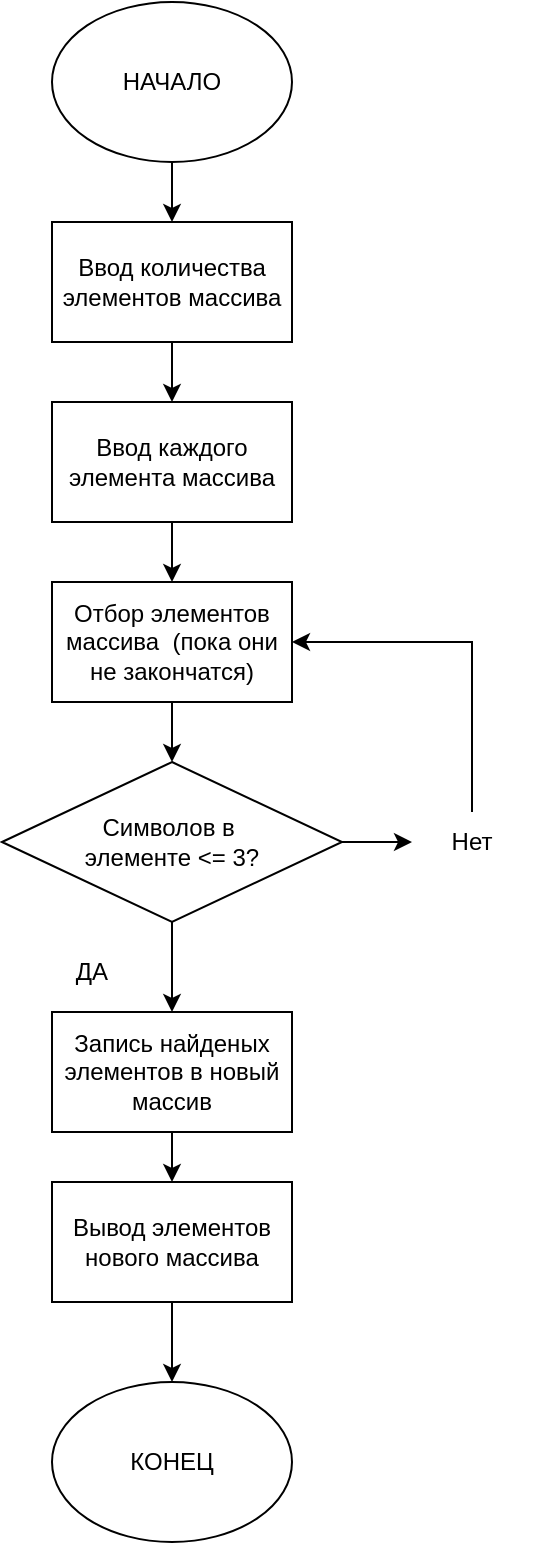 <mxfile version="24.4.4" type="device">
  <diagram name="Страница — 1" id="XxLcTnm2kM4ynDDy2we7">
    <mxGraphModel dx="794" dy="506" grid="1" gridSize="10" guides="1" tooltips="1" connect="1" arrows="1" fold="1" page="1" pageScale="1" pageWidth="827" pageHeight="1169" math="0" shadow="0">
      <root>
        <mxCell id="0" />
        <mxCell id="1" parent="0" />
        <mxCell id="5CeQ80T3jI2YO-5hZ4ZH-13" value="" style="edgeStyle=orthogonalEdgeStyle;rounded=0;orthogonalLoop=1;jettySize=auto;html=1;" parent="1" source="5CeQ80T3jI2YO-5hZ4ZH-1" target="5CeQ80T3jI2YO-5hZ4ZH-3" edge="1">
          <mxGeometry relative="1" as="geometry" />
        </mxCell>
        <mxCell id="5CeQ80T3jI2YO-5hZ4ZH-1" value="НАЧАЛО" style="ellipse;whiteSpace=wrap;html=1;" parent="1" vertex="1">
          <mxGeometry x="330" y="20" width="120" height="80" as="geometry" />
        </mxCell>
        <mxCell id="5CeQ80T3jI2YO-5hZ4ZH-14" value="" style="edgeStyle=orthogonalEdgeStyle;rounded=0;orthogonalLoop=1;jettySize=auto;html=1;" parent="1" source="5CeQ80T3jI2YO-5hZ4ZH-3" target="5CeQ80T3jI2YO-5hZ4ZH-4" edge="1">
          <mxGeometry relative="1" as="geometry" />
        </mxCell>
        <mxCell id="5CeQ80T3jI2YO-5hZ4ZH-3" value="Ввод количества элементов массива" style="rounded=0;whiteSpace=wrap;html=1;" parent="1" vertex="1">
          <mxGeometry x="330" y="130" width="120" height="60" as="geometry" />
        </mxCell>
        <mxCell id="5CeQ80T3jI2YO-5hZ4ZH-15" value="" style="edgeStyle=orthogonalEdgeStyle;rounded=0;orthogonalLoop=1;jettySize=auto;html=1;" parent="1" source="5CeQ80T3jI2YO-5hZ4ZH-4" target="5CeQ80T3jI2YO-5hZ4ZH-5" edge="1">
          <mxGeometry relative="1" as="geometry" />
        </mxCell>
        <mxCell id="5CeQ80T3jI2YO-5hZ4ZH-4" value="Ввод каждого элемента массива" style="rounded=0;whiteSpace=wrap;html=1;" parent="1" vertex="1">
          <mxGeometry x="330" y="220" width="120" height="60" as="geometry" />
        </mxCell>
        <mxCell id="5CeQ80T3jI2YO-5hZ4ZH-21" value="" style="edgeStyle=orthogonalEdgeStyle;rounded=0;orthogonalLoop=1;jettySize=auto;html=1;" parent="1" source="5CeQ80T3jI2YO-5hZ4ZH-5" target="5CeQ80T3jI2YO-5hZ4ZH-9" edge="1">
          <mxGeometry relative="1" as="geometry" />
        </mxCell>
        <mxCell id="5CeQ80T3jI2YO-5hZ4ZH-5" value="Отбор элементов массива&amp;nbsp; (пока они не закончатся)" style="rounded=0;whiteSpace=wrap;html=1;" parent="1" vertex="1">
          <mxGeometry x="330" y="310" width="120" height="60" as="geometry" />
        </mxCell>
        <mxCell id="5CeQ80T3jI2YO-5hZ4ZH-22" value="" style="edgeStyle=orthogonalEdgeStyle;rounded=0;orthogonalLoop=1;jettySize=auto;html=1;" parent="1" source="5CeQ80T3jI2YO-5hZ4ZH-6" target="5CeQ80T3jI2YO-5hZ4ZH-7" edge="1">
          <mxGeometry relative="1" as="geometry" />
        </mxCell>
        <mxCell id="5CeQ80T3jI2YO-5hZ4ZH-6" value="Запись найденых элементов в новый массив" style="rounded=0;whiteSpace=wrap;html=1;" parent="1" vertex="1">
          <mxGeometry x="330" y="525" width="120" height="60" as="geometry" />
        </mxCell>
        <mxCell id="5CeQ80T3jI2YO-5hZ4ZH-23" value="" style="edgeStyle=orthogonalEdgeStyle;rounded=0;orthogonalLoop=1;jettySize=auto;html=1;" parent="1" source="5CeQ80T3jI2YO-5hZ4ZH-7" target="5CeQ80T3jI2YO-5hZ4ZH-8" edge="1">
          <mxGeometry relative="1" as="geometry" />
        </mxCell>
        <mxCell id="5CeQ80T3jI2YO-5hZ4ZH-7" value="Вывод элементов нового массива" style="rounded=0;whiteSpace=wrap;html=1;" parent="1" vertex="1">
          <mxGeometry x="330" y="610" width="120" height="60" as="geometry" />
        </mxCell>
        <mxCell id="5CeQ80T3jI2YO-5hZ4ZH-8" value="КОНЕЦ" style="ellipse;whiteSpace=wrap;html=1;" parent="1" vertex="1">
          <mxGeometry x="330" y="710" width="120" height="80" as="geometry" />
        </mxCell>
        <mxCell id="5CeQ80T3jI2YO-5hZ4ZH-17" value="" style="edgeStyle=orthogonalEdgeStyle;rounded=0;orthogonalLoop=1;jettySize=auto;html=1;" parent="1" source="5CeQ80T3jI2YO-5hZ4ZH-9" target="5CeQ80T3jI2YO-5hZ4ZH-6" edge="1">
          <mxGeometry relative="1" as="geometry" />
        </mxCell>
        <mxCell id="5CeQ80T3jI2YO-5hZ4ZH-18" value="" style="edgeStyle=orthogonalEdgeStyle;rounded=0;orthogonalLoop=1;jettySize=auto;html=1;" parent="1" source="5CeQ80T3jI2YO-5hZ4ZH-9" target="5CeQ80T3jI2YO-5hZ4ZH-11" edge="1">
          <mxGeometry relative="1" as="geometry" />
        </mxCell>
        <mxCell id="5CeQ80T3jI2YO-5hZ4ZH-9" value="Cимволов в&amp;nbsp;&lt;div&gt;элементе &amp;lt;= 3?&lt;/div&gt;" style="rhombus;whiteSpace=wrap;html=1;" parent="1" vertex="1">
          <mxGeometry x="305" y="400" width="170" height="80" as="geometry" />
        </mxCell>
        <mxCell id="5CeQ80T3jI2YO-5hZ4ZH-10" value="ДА" style="text;html=1;align=center;verticalAlign=middle;whiteSpace=wrap;rounded=0;" parent="1" vertex="1">
          <mxGeometry x="320" y="490" width="60" height="30" as="geometry" />
        </mxCell>
        <mxCell id="5CeQ80T3jI2YO-5hZ4ZH-19" style="edgeStyle=orthogonalEdgeStyle;rounded=0;orthogonalLoop=1;jettySize=auto;html=1;entryX=1;entryY=0.5;entryDx=0;entryDy=0;" parent="1" source="5CeQ80T3jI2YO-5hZ4ZH-11" target="5CeQ80T3jI2YO-5hZ4ZH-5" edge="1">
          <mxGeometry relative="1" as="geometry">
            <Array as="points">
              <mxPoint x="540" y="340" />
            </Array>
          </mxGeometry>
        </mxCell>
        <mxCell id="5CeQ80T3jI2YO-5hZ4ZH-11" value="Нет" style="text;html=1;align=center;verticalAlign=middle;whiteSpace=wrap;rounded=0;" parent="1" vertex="1">
          <mxGeometry x="510" y="425" width="60" height="30" as="geometry" />
        </mxCell>
      </root>
    </mxGraphModel>
  </diagram>
</mxfile>
